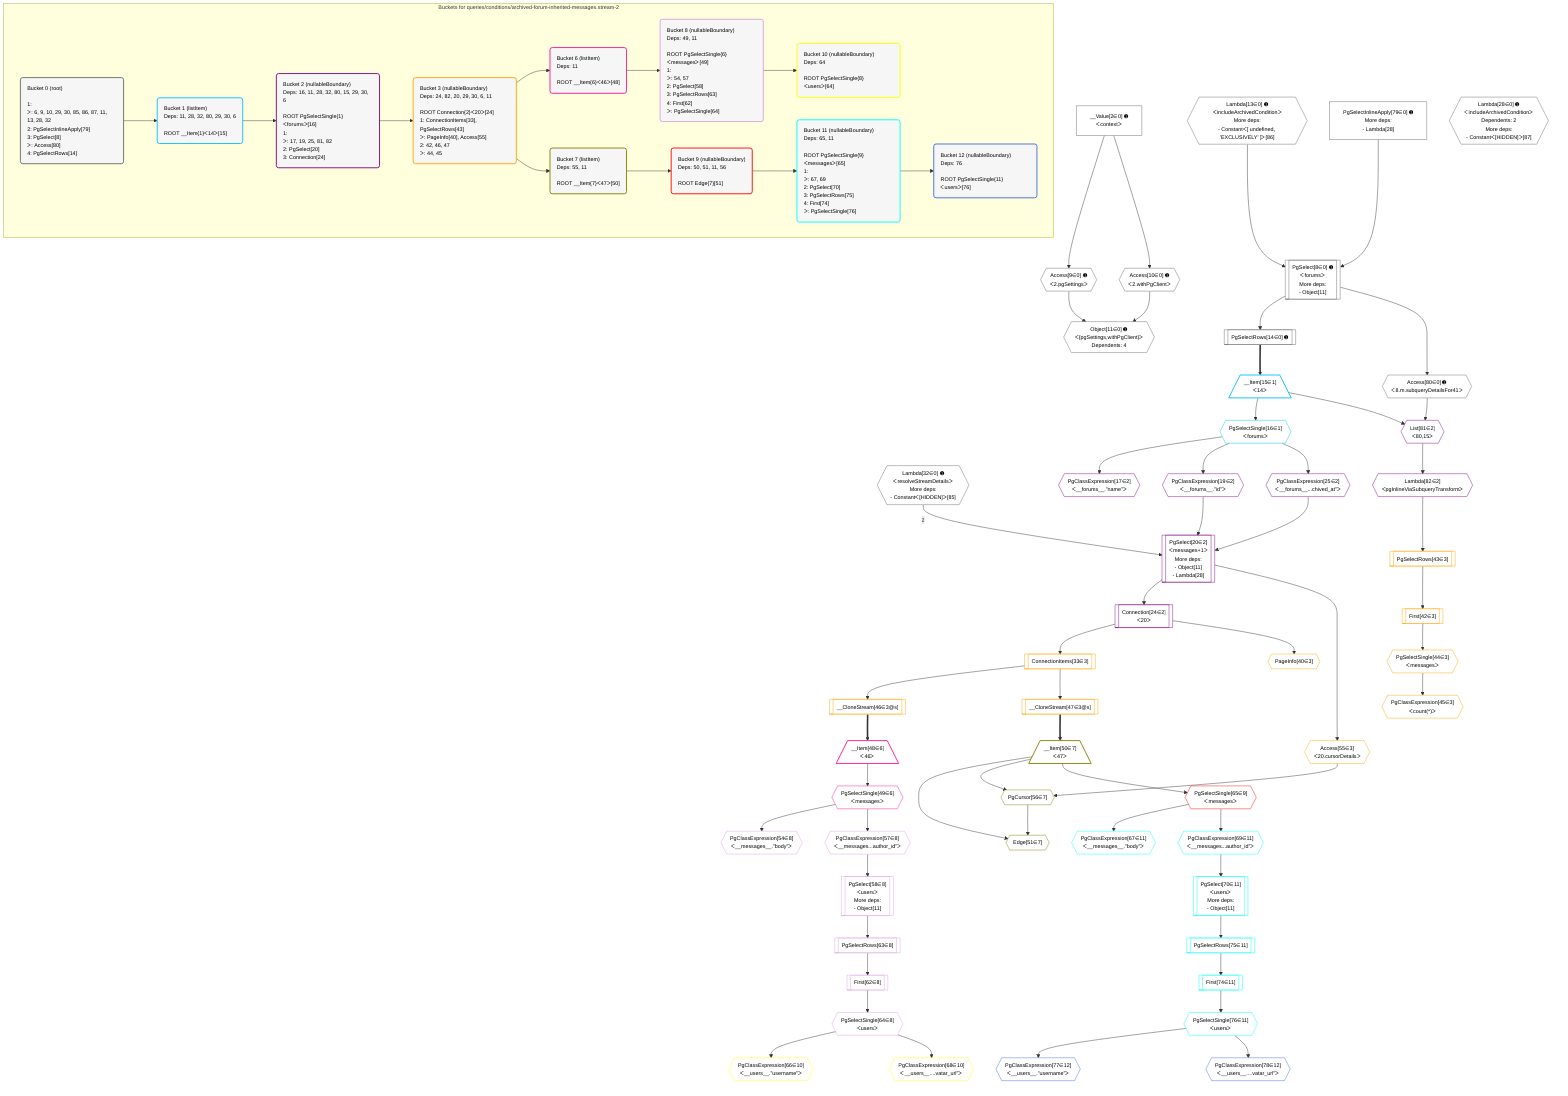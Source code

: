 %%{init: {'themeVariables': { 'fontSize': '12px'}}}%%
graph TD
    classDef path fill:#eee,stroke:#000,color:#000
    classDef plan fill:#fff,stroke-width:1px,color:#000
    classDef itemplan fill:#fff,stroke-width:2px,color:#000
    classDef unbatchedplan fill:#dff,stroke-width:1px,color:#000
    classDef sideeffectplan fill:#fcc,stroke-width:2px,color:#000
    classDef bucket fill:#f6f6f6,color:#000,stroke-width:2px,text-align:left

    subgraph "Buckets for queries/conditions/archived-forum-inherited-messages.stream-2"
    Bucket0("Bucket 0 (root)<br /><br />1: <br />ᐳ: 6, 9, 10, 29, 30, 85, 86, 87, 11, 13, 28, 32<br />2: PgSelectInlineApply[79]<br />3: PgSelect[8]<br />ᐳ: Access[80]<br />4: PgSelectRows[14]"):::bucket
    Bucket1("Bucket 1 (listItem)<br />Deps: 11, 28, 32, 80, 29, 30, 6<br /><br />ROOT __Item{1}ᐸ14ᐳ[15]"):::bucket
    Bucket2("Bucket 2 (nullableBoundary)<br />Deps: 16, 11, 28, 32, 80, 15, 29, 30, 6<br /><br />ROOT PgSelectSingle{1}ᐸforumsᐳ[16]<br />1: <br />ᐳ: 17, 19, 25, 81, 82<br />2: PgSelect[20]<br />3: Connection[24]"):::bucket
    Bucket3("Bucket 3 (nullableBoundary)<br />Deps: 24, 82, 20, 29, 30, 6, 11<br /><br />ROOT Connection{2}ᐸ20ᐳ[24]<br />1: ConnectionItems[33], PgSelectRows[43]<br />ᐳ: PageInfo[40], Access[55]<br />2: 42, 46, 47<br />ᐳ: 44, 45"):::bucket
    Bucket6("Bucket 6 (listItem)<br />Deps: 11<br /><br />ROOT __Item{6}ᐸ46ᐳ[48]"):::bucket
    Bucket7("Bucket 7 (listItem)<br />Deps: 55, 11<br /><br />ROOT __Item{7}ᐸ47ᐳ[50]"):::bucket
    Bucket8("Bucket 8 (nullableBoundary)<br />Deps: 49, 11<br /><br />ROOT PgSelectSingle{6}ᐸmessagesᐳ[49]<br />1: <br />ᐳ: 54, 57<br />2: PgSelect[58]<br />3: PgSelectRows[63]<br />4: First[62]<br />ᐳ: PgSelectSingle[64]"):::bucket
    Bucket9("Bucket 9 (nullableBoundary)<br />Deps: 50, 51, 11, 56<br /><br />ROOT Edge{7}[51]"):::bucket
    Bucket10("Bucket 10 (nullableBoundary)<br />Deps: 64<br /><br />ROOT PgSelectSingle{8}ᐸusersᐳ[64]"):::bucket
    Bucket11("Bucket 11 (nullableBoundary)<br />Deps: 65, 11<br /><br />ROOT PgSelectSingle{9}ᐸmessagesᐳ[65]<br />1: <br />ᐳ: 67, 69<br />2: PgSelect[70]<br />3: PgSelectRows[75]<br />4: First[74]<br />ᐳ: PgSelectSingle[76]"):::bucket
    Bucket12("Bucket 12 (nullableBoundary)<br />Deps: 76<br /><br />ROOT PgSelectSingle{11}ᐸusersᐳ[76]"):::bucket
    end
    Bucket0 --> Bucket1
    Bucket1 --> Bucket2
    Bucket2 --> Bucket3
    Bucket3 --> Bucket6 & Bucket7
    Bucket6 --> Bucket8
    Bucket7 --> Bucket9
    Bucket8 --> Bucket10
    Bucket9 --> Bucket11
    Bucket11 --> Bucket12

    %% plan dependencies
    PgSelect8[["PgSelect[8∈0] ➊<br />ᐸforumsᐳ<br />More deps:<br />- Object[11]"]]:::plan
    Lambda13{{"Lambda[13∈0] ➊<br />ᐸincludeArchivedConditionᐳ<br />More deps:<br />- Constantᐸ[ undefined, 'EXCLUSIVELY' ]ᐳ[86]"}}:::plan
    PgSelectInlineApply79["PgSelectInlineApply[79∈0] ➊<br />More deps:<br />- Lambda[28]"]:::plan
    Lambda13 & PgSelectInlineApply79 --> PgSelect8
    Object11{{"Object[11∈0] ➊<br />ᐸ{pgSettings,withPgClient}ᐳ<br />Dependents: 4"}}:::plan
    Access9{{"Access[9∈0] ➊<br />ᐸ2.pgSettingsᐳ"}}:::plan
    Access10{{"Access[10∈0] ➊<br />ᐸ2.withPgClientᐳ"}}:::plan
    Access9 & Access10 --> Object11
    __Value2["__Value[2∈0] ➊<br />ᐸcontextᐳ"]:::plan
    __Value2 --> Access9
    __Value2 --> Access10
    PgSelectRows14[["PgSelectRows[14∈0] ➊"]]:::plan
    PgSelect8 --> PgSelectRows14
    Lambda28{{"Lambda[28∈0] ➊<br />ᐸincludeArchivedConditionᐳ<br />Dependents: 2<br />More deps:<br />- Constantᐸ[HIDDEN]ᐳ[87]"}}:::plan
    Lambda32{{"Lambda[32∈0] ➊<br />ᐸresolveStreamDetailsᐳ<br />More deps:<br />- Constantᐸ[HIDDEN]ᐳ[85]"}}:::plan
    Access80{{"Access[80∈0] ➊<br />ᐸ8.m.subqueryDetailsFor41ᐳ"}}:::plan
    PgSelect8 --> Access80
    __Item15[/"__Item[15∈1]<br />ᐸ14ᐳ"\]:::itemplan
    PgSelectRows14 ==> __Item15
    PgSelectSingle16{{"PgSelectSingle[16∈1]<br />ᐸforumsᐳ"}}:::plan
    __Item15 --> PgSelectSingle16
    PgSelect20[["PgSelect[20∈2]<br />ᐸmessages+1ᐳ<br />More deps:<br />- Object[11]<br />- Lambda[28]"]]:::plan
    PgClassExpression19{{"PgClassExpression[19∈2]<br />ᐸ__forums__.”id”ᐳ"}}:::plan
    PgClassExpression25{{"PgClassExpression[25∈2]<br />ᐸ__forums__...chived_at”ᐳ"}}:::plan
    PgClassExpression19 & PgClassExpression25 --> PgSelect20
    Lambda32 -- 2 --> PgSelect20
    List81{{"List[81∈2]<br />ᐸ80,15ᐳ"}}:::plan
    Access80 & __Item15 --> List81
    PgClassExpression17{{"PgClassExpression[17∈2]<br />ᐸ__forums__.”name”ᐳ"}}:::plan
    PgSelectSingle16 --> PgClassExpression17
    PgSelectSingle16 --> PgClassExpression19
    Connection24[["Connection[24∈2]<br />ᐸ20ᐳ"]]:::plan
    PgSelect20 --> Connection24
    PgSelectSingle16 --> PgClassExpression25
    Lambda82{{"Lambda[82∈2]<br />ᐸpgInlineViaSubqueryTransformᐳ"}}:::plan
    List81 --> Lambda82
    ConnectionItems33[["ConnectionItems[33∈3]"]]:::plan
    Connection24 --> ConnectionItems33
    PageInfo40{{"PageInfo[40∈3]"}}:::plan
    Connection24 --> PageInfo40
    First42[["First[42∈3]"]]:::plan
    PgSelectRows43[["PgSelectRows[43∈3]"]]:::plan
    PgSelectRows43 --> First42
    Lambda82 --> PgSelectRows43
    PgSelectSingle44{{"PgSelectSingle[44∈3]<br />ᐸmessagesᐳ"}}:::plan
    First42 --> PgSelectSingle44
    PgClassExpression45{{"PgClassExpression[45∈3]<br />ᐸcount(*)ᐳ"}}:::plan
    PgSelectSingle44 --> PgClassExpression45
    __CloneStream46[["__CloneStream[46∈3@s]"]]:::plan
    ConnectionItems33 --> __CloneStream46
    __CloneStream47[["__CloneStream[47∈3@s]"]]:::plan
    ConnectionItems33 --> __CloneStream47
    Access55{{"Access[55∈3]<br />ᐸ20.cursorDetailsᐳ"}}:::plan
    PgSelect20 --> Access55
    __Item48[/"__Item[48∈6]<br />ᐸ46ᐳ"\]:::itemplan
    __CloneStream46 ==> __Item48
    PgSelectSingle49{{"PgSelectSingle[49∈6]<br />ᐸmessagesᐳ"}}:::plan
    __Item48 --> PgSelectSingle49
    Edge51{{"Edge[51∈7]"}}:::plan
    __Item50[/"__Item[50∈7]<br />ᐸ47ᐳ"\]:::itemplan
    PgCursor56{{"PgCursor[56∈7]"}}:::plan
    __Item50 & PgCursor56 --> Edge51
    __Item50 & Access55 --> PgCursor56
    __CloneStream47 ==> __Item50
    PgSelect58[["PgSelect[58∈8]<br />ᐸusersᐳ<br />More deps:<br />- Object[11]"]]:::plan
    PgClassExpression57{{"PgClassExpression[57∈8]<br />ᐸ__messages...author_id”ᐳ"}}:::plan
    PgClassExpression57 --> PgSelect58
    PgClassExpression54{{"PgClassExpression[54∈8]<br />ᐸ__messages__.”body”ᐳ"}}:::plan
    PgSelectSingle49 --> PgClassExpression54
    PgSelectSingle49 --> PgClassExpression57
    First62[["First[62∈8]"]]:::plan
    PgSelectRows63[["PgSelectRows[63∈8]"]]:::plan
    PgSelectRows63 --> First62
    PgSelect58 --> PgSelectRows63
    PgSelectSingle64{{"PgSelectSingle[64∈8]<br />ᐸusersᐳ"}}:::plan
    First62 --> PgSelectSingle64
    PgSelectSingle65{{"PgSelectSingle[65∈9]<br />ᐸmessagesᐳ"}}:::plan
    __Item50 --> PgSelectSingle65
    PgClassExpression66{{"PgClassExpression[66∈10]<br />ᐸ__users__.”username”ᐳ"}}:::plan
    PgSelectSingle64 --> PgClassExpression66
    PgClassExpression68{{"PgClassExpression[68∈10]<br />ᐸ__users__....vatar_url”ᐳ"}}:::plan
    PgSelectSingle64 --> PgClassExpression68
    PgSelect70[["PgSelect[70∈11]<br />ᐸusersᐳ<br />More deps:<br />- Object[11]"]]:::plan
    PgClassExpression69{{"PgClassExpression[69∈11]<br />ᐸ__messages...author_id”ᐳ"}}:::plan
    PgClassExpression69 --> PgSelect70
    PgClassExpression67{{"PgClassExpression[67∈11]<br />ᐸ__messages__.”body”ᐳ"}}:::plan
    PgSelectSingle65 --> PgClassExpression67
    PgSelectSingle65 --> PgClassExpression69
    First74[["First[74∈11]"]]:::plan
    PgSelectRows75[["PgSelectRows[75∈11]"]]:::plan
    PgSelectRows75 --> First74
    PgSelect70 --> PgSelectRows75
    PgSelectSingle76{{"PgSelectSingle[76∈11]<br />ᐸusersᐳ"}}:::plan
    First74 --> PgSelectSingle76
    PgClassExpression77{{"PgClassExpression[77∈12]<br />ᐸ__users__.”username”ᐳ"}}:::plan
    PgSelectSingle76 --> PgClassExpression77
    PgClassExpression78{{"PgClassExpression[78∈12]<br />ᐸ__users__....vatar_url”ᐳ"}}:::plan
    PgSelectSingle76 --> PgClassExpression78

    %% define steps
    classDef bucket0 stroke:#696969
    class Bucket0,__Value2,PgSelect8,Access9,Access10,Object11,Lambda13,PgSelectRows14,Lambda28,Lambda32,PgSelectInlineApply79,Access80 bucket0
    classDef bucket1 stroke:#00bfff
    class Bucket1,__Item15,PgSelectSingle16 bucket1
    classDef bucket2 stroke:#7f007f
    class Bucket2,PgClassExpression17,PgClassExpression19,PgSelect20,Connection24,PgClassExpression25,List81,Lambda82 bucket2
    classDef bucket3 stroke:#ffa500
    class Bucket3,ConnectionItems33,PageInfo40,First42,PgSelectRows43,PgSelectSingle44,PgClassExpression45,__CloneStream46,__CloneStream47,Access55 bucket3
    classDef bucket6 stroke:#ff1493
    class Bucket6,__Item48,PgSelectSingle49 bucket6
    classDef bucket7 stroke:#808000
    class Bucket7,__Item50,Edge51,PgCursor56 bucket7
    classDef bucket8 stroke:#dda0dd
    class Bucket8,PgClassExpression54,PgClassExpression57,PgSelect58,First62,PgSelectRows63,PgSelectSingle64 bucket8
    classDef bucket9 stroke:#ff0000
    class Bucket9,PgSelectSingle65 bucket9
    classDef bucket10 stroke:#ffff00
    class Bucket10,PgClassExpression66,PgClassExpression68 bucket10
    classDef bucket11 stroke:#00ffff
    class Bucket11,PgClassExpression67,PgClassExpression69,PgSelect70,First74,PgSelectRows75,PgSelectSingle76 bucket11
    classDef bucket12 stroke:#4169e1
    class Bucket12,PgClassExpression77,PgClassExpression78 bucket12